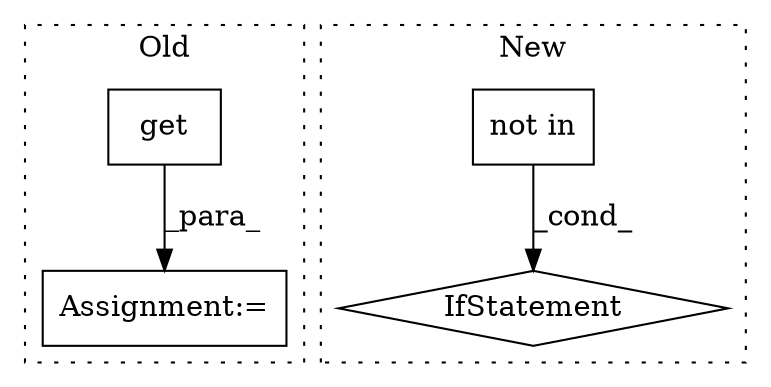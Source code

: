 digraph G {
subgraph cluster0 {
1 [label="get" a="32" s="8259,8300" l="4,1" shape="box"];
4 [label="Assignment:=" a="7" s="8403" l="1" shape="box"];
label = "Old";
style="dotted";
}
subgraph cluster1 {
2 [label="not in" a="108" s="8231" l="39" shape="box"];
3 [label="IfStatement" a="25" s="8223,8270" l="8,2" shape="diamond"];
label = "New";
style="dotted";
}
1 -> 4 [label="_para_"];
2 -> 3 [label="_cond_"];
}